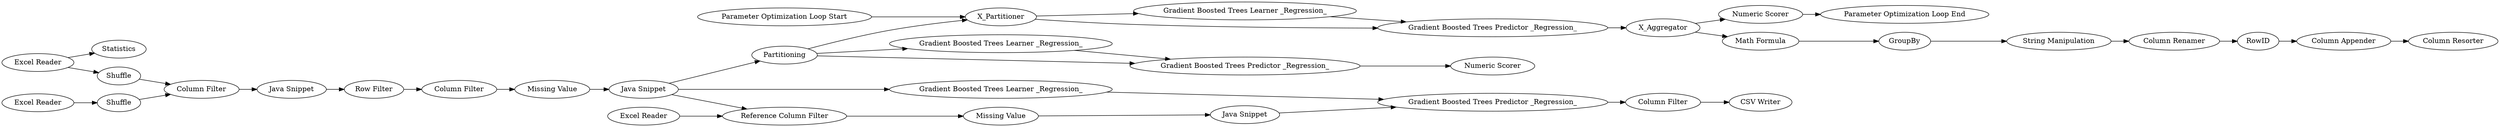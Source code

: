 digraph {
	526 -> 521
	549 -> 547
	539 -> 538
	542 -> 543
	538 -> 542
	540 -> 544
	524 -> 507
	556 -> 559
	517 -> 519
	559 -> 546
	526 -> 522
	543 -> 541
	508 -> 559
	521 -> 516
	516 -> 517
	512 -> 508
	519 -> 523
	526 -> 530
	517 -> 539
	521 -> 532
	562 -> 549
	510 -> 513
	546 -> 562
	530 -> 522
	532 -> 516
	508 -> 526
	513 -> 511
	551 -> 507
	508 -> 550
	522 -> 528
	541 -> 540
	533 -> 537
	507 -> 510
	531 -> 521
	511 -> 512
	533 -> 524
	553 -> 551
	547 -> 558
	550 -> 549
	546 [label="Missing Value"]
	559 [label="Reference Column Filter"]
	507 [label="Column Filter"]
	544 [label="Column Resorter"]
	521 [label=X_Partitioner]
	511 [label="Column Filter"]
	558 [label="CSV Writer"]
	532 [label="Gradient Boosted Trees Learner _Regression_"]
	523 [label="Parameter Optimization Loop End"]
	531 [label="Parameter Optimization Loop Start"]
	551 [label=Shuffle]
	528 [label="Numeric Scorer"]
	526 [label=Partitioning]
	542 [label="String Manipulation"]
	538 [label=GroupBy]
	517 [label=X_Aggregator]
	510 [label="Java Snippet"]
	541 [label=RowID]
	537 [label=Statistics]
	512 [label="Missing Value"]
	524 [label=Shuffle]
	508 [label="Java Snippet"]
	530 [label="Gradient Boosted Trees Learner _Regression_"]
	519 [label="Numeric Scorer"]
	516 [label="Gradient Boosted Trees Predictor _Regression_"]
	539 [label="Math Formula"]
	553 [label="Excel Reader"]
	533 [label="Excel Reader"]
	550 [label="Gradient Boosted Trees Learner _Regression_"]
	543 [label="Column Renamer"]
	547 [label="Column Filter"]
	513 [label="Row Filter"]
	549 [label="Gradient Boosted Trees Predictor _Regression_"]
	522 [label="Gradient Boosted Trees Predictor _Regression_"]
	540 [label="Column Appender"]
	556 [label="Excel Reader"]
	562 [label="Java Snippet"]
	rankdir=LR
}
